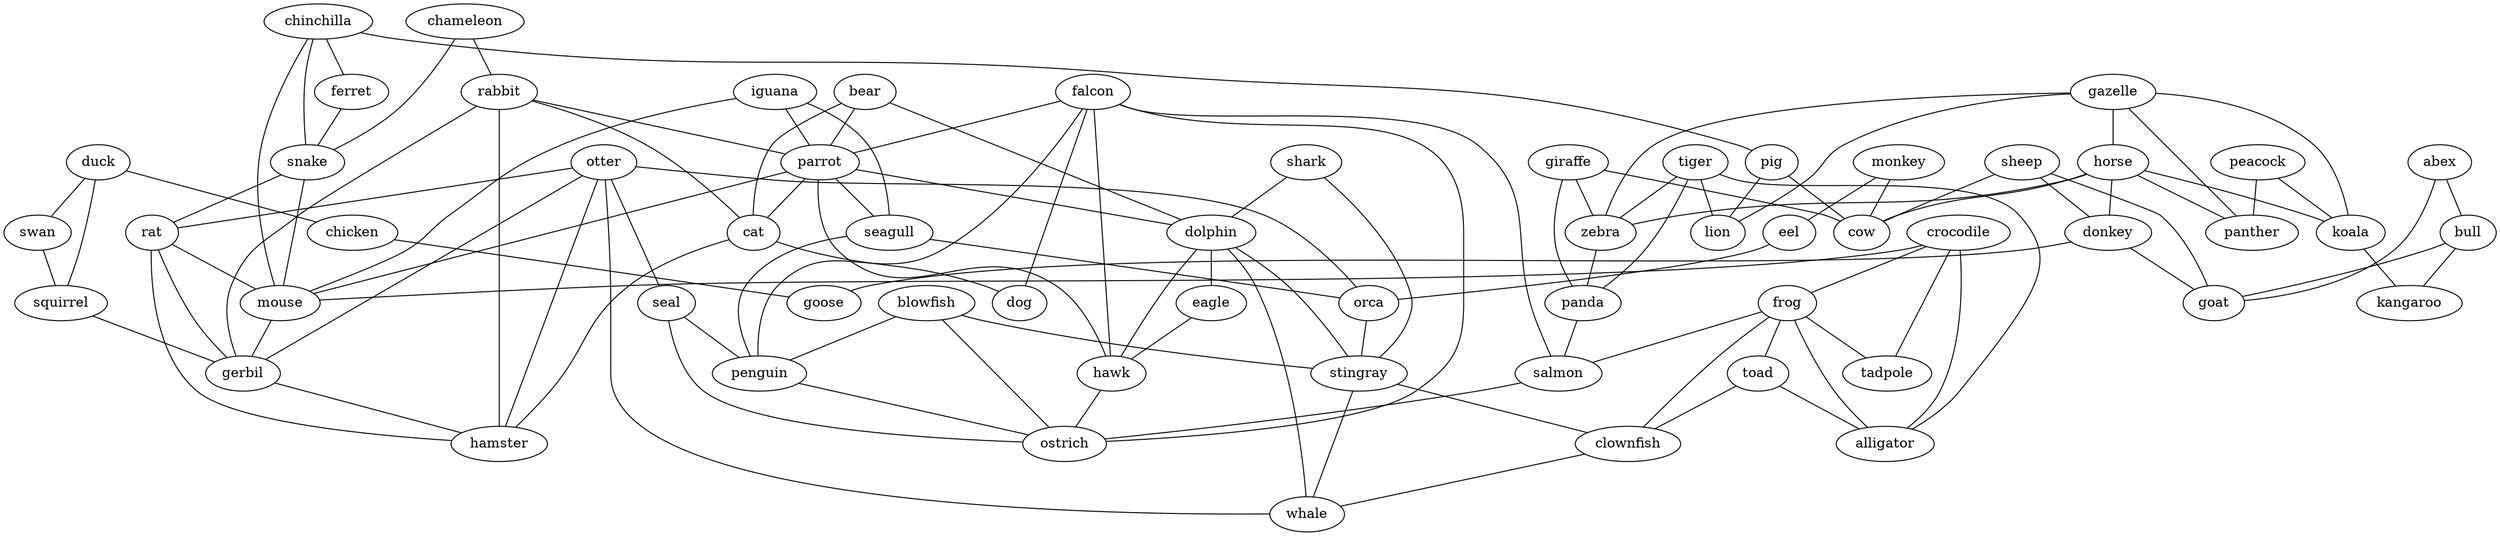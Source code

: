 strict graph G {
peacock;
gazelle;
shark;
abex;
crocodile;
duck;
chicken;
iguana;
sheep;
horse;
monkey;
panther;
swan;
frog;
chinchilla;
squirrel;
chameleon;
bear;
tiger;
ferret;
giraffe;
snake;
rabbit;
bull;
falcon;
otter;
blowfish;
parrot;
rat;
cat;
eel;
seagull;
orca;
donkey;
dolphin;
pig;
goose;
lion;
zebra;
seal;
mouse;
panda;
koala;
tadpole;
stingray;
goat;
eagle;
toad;
kangaroo;
salmon;
clownfish;
whale;
hawk;
gerbil;
penguin;
cow;
dog;
ostrich;
alligator;
hamster;
peacock -- koala  [weight=1];
peacock -- panther  [weight=1];
gazelle -- horse  [weight=1];
gazelle -- koala  [weight=1];
gazelle -- panther  [weight=1];
gazelle -- lion  [weight=1];
gazelle -- zebra  [weight=1];
shark -- stingray  [weight=1];
shark -- dolphin  [weight=1];
abex -- goat  [weight=1];
abex -- bull  [weight=1];
crocodile -- alligator  [weight=1];
crocodile -- frog  [weight=1];
crocodile -- tadpole  [weight=1];
crocodile -- mouse  [weight=1];
duck -- chicken  [weight=1];
duck -- swan  [weight=1];
duck -- squirrel  [weight=1];
chicken -- goose  [weight=1];
iguana -- seagull  [weight=1];
iguana -- mouse  [weight=1];
iguana -- parrot  [weight=1];
sheep -- donkey  [weight=1];
sheep -- goat  [weight=1];
sheep -- cow  [weight=1];
horse -- donkey  [weight=1];
horse -- koala  [weight=1];
horse -- cow  [weight=1];
horse -- panther  [weight=1];
horse -- zebra  [weight=1];
monkey -- eel  [weight=1];
monkey -- cow  [weight=1];
swan -- squirrel  [weight=1];
frog -- alligator  [weight=1];
frog -- salmon  [weight=1];
frog -- tadpole  [weight=1];
frog -- clownfish  [weight=1];
frog -- toad  [weight=1];
chinchilla -- ferret  [weight=1];
chinchilla -- mouse  [weight=1];
chinchilla -- snake  [weight=1];
chinchilla -- pig  [weight=1];
squirrel -- gerbil  [weight=1];
chameleon -- snake  [weight=1];
chameleon -- rabbit  [weight=1];
bear -- dolphin  [weight=1];
bear -- parrot  [weight=1];
bear -- cat  [weight=1];
tiger -- alligator  [weight=1];
tiger -- lion  [weight=1];
tiger -- zebra  [weight=1];
tiger -- panda  [weight=1];
ferret -- snake  [weight=1];
giraffe -- zebra  [weight=1];
giraffe -- cow  [weight=1];
giraffe -- panda  [weight=1];
snake -- rat  [weight=1];
snake -- mouse  [weight=1];
rabbit -- gerbil  [weight=1];
rabbit -- parrot  [weight=1];
rabbit -- cat  [weight=1];
rabbit -- hamster  [weight=1];
bull -- kangaroo  [weight=1];
bull -- goat  [weight=1];
falcon -- parrot  [weight=1];
falcon -- salmon  [weight=1];
falcon -- dog  [weight=1];
falcon -- ostrich  [weight=1];
falcon -- hawk  [weight=1];
falcon -- penguin  [weight=1];
otter -- gerbil  [weight=1];
otter -- rat  [weight=1];
otter -- hamster  [weight=1];
otter -- seal  [weight=1];
otter -- whale  [weight=1];
otter -- orca  [weight=1];
blowfish -- stingray  [weight=1];
blowfish -- penguin  [weight=1];
blowfish -- ostrich  [weight=1];
parrot -- dolphin  [weight=1];
parrot -- cat  [weight=1];
parrot -- seagull  [weight=1];
parrot -- mouse  [weight=1];
parrot -- hawk  [weight=1];
rat -- gerbil  [weight=1];
rat -- hamster  [weight=1];
rat -- mouse  [weight=1];
cat -- dog  [weight=1];
cat -- hamster  [weight=1];
eel -- orca  [weight=1];
seagull -- penguin  [weight=1];
seagull -- orca  [weight=1];
orca -- stingray  [weight=1];
donkey -- goose  [weight=1];
donkey -- goat  [weight=1];
dolphin -- eagle  [weight=1];
dolphin -- stingray  [weight=1];
dolphin -- whale  [weight=1];
dolphin -- hawk  [weight=1];
pig -- cow  [weight=1];
pig -- lion  [weight=1];
zebra -- panda  [weight=1];
seal -- ostrich  [weight=1];
seal -- penguin  [weight=1];
mouse -- gerbil  [weight=1];
panda -- salmon  [weight=1];
koala -- kangaroo  [weight=1];
stingray -- clownfish  [weight=1];
stingray -- whale  [weight=1];
eagle -- hawk  [weight=1];
toad -- alligator  [weight=1];
toad -- clownfish  [weight=1];
salmon -- ostrich  [weight=1];
clownfish -- whale  [weight=1];
hawk -- ostrich  [weight=1];
gerbil -- hamster  [weight=1];
penguin -- ostrich  [weight=1];
}
